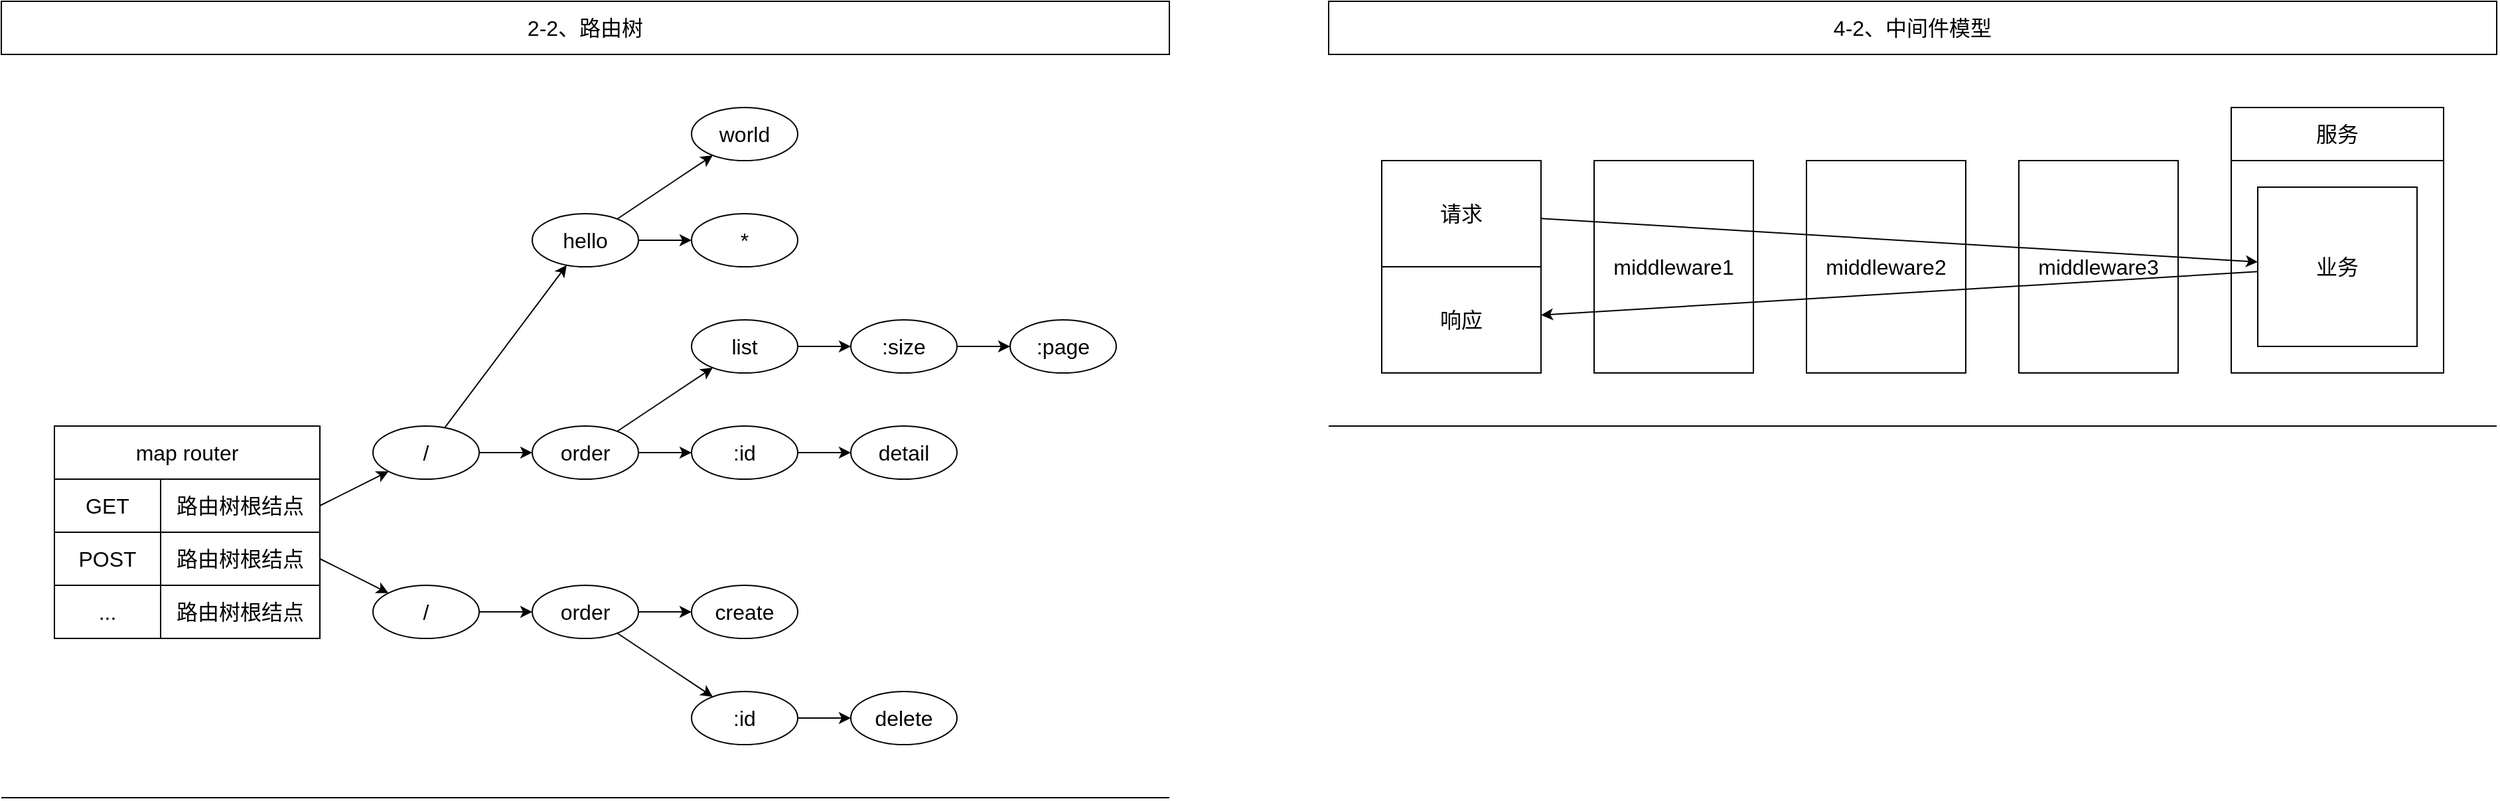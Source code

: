 <mxfile version="17.4.2" type="device"><diagram id="J4UzBChr_bDsvdqqF0fG" name="第 1 页"><mxGraphModel dx="1408" dy="843" grid="1" gridSize="10" guides="0" tooltips="1" connect="1" arrows="0" fold="1" page="0" pageScale="1" pageWidth="827" pageHeight="1169" math="0" shadow="0"><root><mxCell id="0"/><mxCell id="1" parent="0"/><mxCell id="VWuHv6O31881oH3SbBGd-12" value="" style="rounded=0;whiteSpace=wrap;html=1;fontSize=16;fontColor=default;strokeColor=default;fillColor=none;" vertex="1" parent="1"><mxGeometry x="1680" y="120" width="160" height="160" as="geometry"/></mxCell><mxCell id="hXRg7SZbFSNFJxO8PYTw-3" value="map router" style="rounded=0;whiteSpace=wrap;html=1;fontSize=16;fontColor=default;strokeColor=default;" parent="1" vertex="1"><mxGeometry x="40" y="320" width="200" height="40" as="geometry"/></mxCell><mxCell id="hXRg7SZbFSNFJxO8PYTw-4" value="GET" style="rounded=0;whiteSpace=wrap;html=1;fontSize=16;fontColor=default;strokeColor=default;" parent="1" vertex="1"><mxGeometry x="40" y="360" width="80" height="40" as="geometry"/></mxCell><mxCell id="hXRg7SZbFSNFJxO8PYTw-5" value="路由树根结点" style="rounded=0;whiteSpace=wrap;html=1;fontSize=16;fontColor=default;strokeColor=default;" parent="1" vertex="1"><mxGeometry x="120" y="360" width="120" height="40" as="geometry"/></mxCell><mxCell id="hXRg7SZbFSNFJxO8PYTw-6" value="POST" style="rounded=0;whiteSpace=wrap;html=1;fontSize=16;fontColor=default;strokeColor=default;" parent="1" vertex="1"><mxGeometry x="40" y="400" width="80" height="40" as="geometry"/></mxCell><mxCell id="hXRg7SZbFSNFJxO8PYTw-7" value="路由树根结点" style="rounded=0;whiteSpace=wrap;html=1;fontSize=16;fontColor=default;strokeColor=default;" parent="1" vertex="1"><mxGeometry x="120" y="400" width="120" height="40" as="geometry"/></mxCell><mxCell id="hXRg7SZbFSNFJxO8PYTw-8" value="..." style="rounded=0;whiteSpace=wrap;html=1;fontSize=16;fontColor=default;strokeColor=default;" parent="1" vertex="1"><mxGeometry x="40" y="440" width="80" height="40" as="geometry"/></mxCell><mxCell id="hXRg7SZbFSNFJxO8PYTw-9" value="路由树根结点" style="rounded=0;whiteSpace=wrap;html=1;fontSize=16;fontColor=default;strokeColor=default;" parent="1" vertex="1"><mxGeometry x="120" y="440" width="120" height="40" as="geometry"/></mxCell><mxCell id="hXRg7SZbFSNFJxO8PYTw-10" value="&#10;&#10;&lt;span style=&quot;font-family: helvetica; font-size: 16px; font-style: normal; font-weight: 400; letter-spacing: normal; text-align: center; text-indent: 0px; text-transform: none; word-spacing: 0px; background-color: rgb(248, 249, 250); display: inline; float: none;&quot;&gt;/&lt;/span&gt;&#10;&#10;" style="ellipse;whiteSpace=wrap;html=1;fontSize=16;fontColor=default;strokeColor=default;" parent="1" vertex="1"><mxGeometry x="280" y="320" width="80" height="40" as="geometry"/></mxCell><mxCell id="hXRg7SZbFSNFJxO8PYTw-11" value="hello" style="ellipse;whiteSpace=wrap;html=1;fontSize=16;fontColor=default;strokeColor=default;" parent="1" vertex="1"><mxGeometry x="400" y="160" width="80" height="40" as="geometry"/></mxCell><mxCell id="hXRg7SZbFSNFJxO8PYTw-12" value="world" style="ellipse;whiteSpace=wrap;html=1;fontSize=16;fontColor=default;strokeColor=default;" parent="1" vertex="1"><mxGeometry x="520" y="80" width="80" height="40" as="geometry"/></mxCell><mxCell id="hXRg7SZbFSNFJxO8PYTw-13" value="*" style="ellipse;whiteSpace=wrap;html=1;fontSize=16;fontColor=default;strokeColor=default;" parent="1" vertex="1"><mxGeometry x="520" y="160" width="80" height="40" as="geometry"/></mxCell><mxCell id="hXRg7SZbFSNFJxO8PYTw-14" value="order" style="ellipse;whiteSpace=wrap;html=1;fontSize=16;fontColor=default;strokeColor=default;" parent="1" vertex="1"><mxGeometry x="400" y="320" width="80" height="40" as="geometry"/></mxCell><mxCell id="hXRg7SZbFSNFJxO8PYTw-15" value="list" style="ellipse;whiteSpace=wrap;html=1;fontSize=16;fontColor=default;strokeColor=default;" parent="1" vertex="1"><mxGeometry x="520" y="240" width="80" height="40" as="geometry"/></mxCell><mxCell id="hXRg7SZbFSNFJxO8PYTw-16" value=":size" style="ellipse;whiteSpace=wrap;html=1;fontSize=16;fontColor=default;strokeColor=default;" parent="1" vertex="1"><mxGeometry x="640" y="240" width="80" height="40" as="geometry"/></mxCell><mxCell id="hXRg7SZbFSNFJxO8PYTw-17" value=":page" style="ellipse;whiteSpace=wrap;html=1;fontSize=16;fontColor=default;strokeColor=default;" parent="1" vertex="1"><mxGeometry x="760" y="240" width="80" height="40" as="geometry"/></mxCell><mxCell id="hXRg7SZbFSNFJxO8PYTw-18" value=":id" style="ellipse;whiteSpace=wrap;html=1;fontSize=16;fontColor=default;strokeColor=default;" parent="1" vertex="1"><mxGeometry x="520" y="320" width="80" height="40" as="geometry"/></mxCell><mxCell id="hXRg7SZbFSNFJxO8PYTw-19" value="create" style="ellipse;whiteSpace=wrap;html=1;fontSize=16;fontColor=default;strokeColor=default;" parent="1" vertex="1"><mxGeometry x="520" y="440" width="80" height="40" as="geometry"/></mxCell><mxCell id="hXRg7SZbFSNFJxO8PYTw-20" value=":id" style="ellipse;whiteSpace=wrap;html=1;fontSize=16;fontColor=default;strokeColor=default;" parent="1" vertex="1"><mxGeometry x="520" y="520" width="80" height="40" as="geometry"/></mxCell><mxCell id="hXRg7SZbFSNFJxO8PYTw-21" value="order" style="ellipse;whiteSpace=wrap;html=1;fontSize=16;fontColor=default;strokeColor=default;" parent="1" vertex="1"><mxGeometry x="400" y="440" width="80" height="40" as="geometry"/></mxCell><mxCell id="hXRg7SZbFSNFJxO8PYTw-22" value="" style="endArrow=classic;html=1;rounded=0;fontSize=16;fontColor=default;strokeColor=default;" parent="1" source="hXRg7SZbFSNFJxO8PYTw-21" target="hXRg7SZbFSNFJxO8PYTw-19" edge="1"><mxGeometry width="50" height="50" relative="1" as="geometry"><mxPoint x="510" y="230" as="sourcePoint"/><mxPoint x="560" y="180" as="targetPoint"/></mxGeometry></mxCell><mxCell id="hXRg7SZbFSNFJxO8PYTw-23" value="" style="endArrow=classic;html=1;rounded=0;fontSize=16;fontColor=default;strokeColor=default;" parent="1" source="hXRg7SZbFSNFJxO8PYTw-21" target="hXRg7SZbFSNFJxO8PYTw-20" edge="1"><mxGeometry width="50" height="50" relative="1" as="geometry"><mxPoint x="488.546" y="454.657" as="sourcePoint"/><mxPoint x="551.539" y="445.494" as="targetPoint"/></mxGeometry></mxCell><mxCell id="hXRg7SZbFSNFJxO8PYTw-26" value="" style="endArrow=classic;html=1;rounded=0;exitX=1;exitY=0.5;exitDx=0;exitDy=0;fontSize=16;fontColor=default;strokeColor=default;" parent="1" source="hXRg7SZbFSNFJxO8PYTw-5" target="hXRg7SZbFSNFJxO8PYTw-10" edge="1"><mxGeometry width="50" height="50" relative="1" as="geometry"><mxPoint x="320" y="420" as="sourcePoint"/><mxPoint x="312.989" y="420.004" as="targetPoint"/></mxGeometry></mxCell><mxCell id="hXRg7SZbFSNFJxO8PYTw-29" value="" style="endArrow=classic;html=1;rounded=0;fontSize=16;fontColor=default;strokeColor=default;" parent="1" source="hXRg7SZbFSNFJxO8PYTw-10" target="hXRg7SZbFSNFJxO8PYTw-11" edge="1"><mxGeometry width="50" height="50" relative="1" as="geometry"><mxPoint x="488.546" y="694.657" as="sourcePoint"/><mxPoint x="551.539" y="685.494" as="targetPoint"/></mxGeometry></mxCell><mxCell id="hXRg7SZbFSNFJxO8PYTw-30" value="" style="endArrow=classic;html=1;rounded=0;fontSize=16;fontColor=default;strokeColor=default;" parent="1" source="hXRg7SZbFSNFJxO8PYTw-10" target="hXRg7SZbFSNFJxO8PYTw-14" edge="1"><mxGeometry width="50" height="50" relative="1" as="geometry"><mxPoint x="347.889" y="452.111" as="sourcePoint"/><mxPoint x="460" y="470" as="targetPoint"/></mxGeometry></mxCell><mxCell id="hXRg7SZbFSNFJxO8PYTw-31" value="" style="endArrow=classic;html=1;rounded=0;fontSize=16;fontColor=default;strokeColor=default;" parent="1" source="hXRg7SZbFSNFJxO8PYTw-14" target="hXRg7SZbFSNFJxO8PYTw-15" edge="1"><mxGeometry width="50" height="50" relative="1" as="geometry"><mxPoint x="319.437" y="323.541" as="sourcePoint"/><mxPoint x="390.608" y="356.434" as="targetPoint"/></mxGeometry></mxCell><mxCell id="hXRg7SZbFSNFJxO8PYTw-32" value="" style="endArrow=classic;html=1;rounded=0;fontSize=16;fontColor=default;strokeColor=default;" parent="1" source="hXRg7SZbFSNFJxO8PYTw-14" target="hXRg7SZbFSNFJxO8PYTw-18" edge="1"><mxGeometry width="50" height="50" relative="1" as="geometry"><mxPoint x="458.231" y="375.882" as="sourcePoint"/><mxPoint x="511.769" y="384.118" as="targetPoint"/></mxGeometry></mxCell><mxCell id="hXRg7SZbFSNFJxO8PYTw-33" value="" style="endArrow=classic;html=1;rounded=0;fontSize=16;fontColor=default;strokeColor=default;" parent="1" source="hXRg7SZbFSNFJxO8PYTw-15" target="hXRg7SZbFSNFJxO8PYTw-16" edge="1"><mxGeometry width="50" height="50" relative="1" as="geometry"><mxPoint x="405.224" y="305.522" as="sourcePoint"/><mxPoint x="484.776" y="354.478" as="targetPoint"/></mxGeometry></mxCell><mxCell id="hXRg7SZbFSNFJxO8PYTw-34" value="" style="endArrow=classic;html=1;rounded=0;fontSize=16;fontColor=default;strokeColor=default;" parent="1" source="hXRg7SZbFSNFJxO8PYTw-16" target="hXRg7SZbFSNFJxO8PYTw-17" edge="1"><mxGeometry width="50" height="50" relative="1" as="geometry"><mxPoint x="550" y="310" as="sourcePoint"/><mxPoint x="600" y="310" as="targetPoint"/></mxGeometry></mxCell><mxCell id="hXRg7SZbFSNFJxO8PYTw-35" value="" style="endArrow=classic;html=1;rounded=0;fontSize=16;fontColor=default;strokeColor=default;" parent="1" source="hXRg7SZbFSNFJxO8PYTw-11" target="hXRg7SZbFSNFJxO8PYTw-12" edge="1"><mxGeometry width="50" height="50" relative="1" as="geometry"><mxPoint x="347.889" y="292.111" as="sourcePoint"/><mxPoint x="392.111" y="247.889" as="targetPoint"/></mxGeometry></mxCell><mxCell id="hXRg7SZbFSNFJxO8PYTw-36" value="" style="endArrow=classic;html=1;rounded=0;fontSize=16;fontColor=default;strokeColor=default;" parent="1" source="hXRg7SZbFSNFJxO8PYTw-11" target="hXRg7SZbFSNFJxO8PYTw-13" edge="1"><mxGeometry width="50" height="50" relative="1" as="geometry"><mxPoint x="445.777" y="221.056" as="sourcePoint"/><mxPoint x="530" y="240" as="targetPoint"/></mxGeometry></mxCell><mxCell id="hXRg7SZbFSNFJxO8PYTw-37" value="detail" style="ellipse;whiteSpace=wrap;html=1;fontSize=16;fontColor=default;strokeColor=default;" parent="1" vertex="1"><mxGeometry x="640" y="320" width="80" height="40" as="geometry"/></mxCell><mxCell id="hXRg7SZbFSNFJxO8PYTw-38" value="" style="endArrow=classic;html=1;rounded=0;fontSize=16;fontColor=default;strokeColor=default;" parent="1" source="hXRg7SZbFSNFJxO8PYTw-18" target="hXRg7SZbFSNFJxO8PYTw-37" edge="1"><mxGeometry width="50" height="50" relative="1" as="geometry"><mxPoint x="550" y="310" as="sourcePoint"/><mxPoint x="600" y="310" as="targetPoint"/></mxGeometry></mxCell><mxCell id="hXRg7SZbFSNFJxO8PYTw-39" value="" style="endArrow=classic;html=1;rounded=0;fontSize=16;fontColor=default;strokeColor=default;" parent="1" source="hXRg7SZbFSNFJxO8PYTw-40" target="hXRg7SZbFSNFJxO8PYTw-21" edge="1"><mxGeometry width="50" height="50" relative="1" as="geometry"><mxPoint x="400" y="320" as="sourcePoint"/><mxPoint x="604.776" y="354.478" as="targetPoint"/></mxGeometry></mxCell><mxCell id="hXRg7SZbFSNFJxO8PYTw-40" value="&#10;&#10;&lt;span style=&quot;font-family: helvetica; font-size: 16px; font-style: normal; font-weight: 400; letter-spacing: normal; text-align: center; text-indent: 0px; text-transform: none; word-spacing: 0px; background-color: rgb(248, 249, 250); display: inline; float: none;&quot;&gt;/&lt;/span&gt;&#10;&#10;" style="ellipse;whiteSpace=wrap;html=1;fontSize=16;fontColor=default;strokeColor=default;" parent="1" vertex="1"><mxGeometry x="280" y="440" width="80" height="40" as="geometry"/></mxCell><mxCell id="hXRg7SZbFSNFJxO8PYTw-41" value="" style="endArrow=classic;html=1;rounded=0;exitX=1;exitY=0.5;exitDx=0;exitDy=0;fontSize=16;fontColor=default;strokeColor=default;" parent="1" source="hXRg7SZbFSNFJxO8PYTw-7" target="hXRg7SZbFSNFJxO8PYTw-40" edge="1"><mxGeometry width="50" height="50" relative="1" as="geometry"><mxPoint x="250" y="390" as="sourcePoint"/><mxPoint x="330" y="390" as="targetPoint"/></mxGeometry></mxCell><mxCell id="hXRg7SZbFSNFJxO8PYTw-42" value="delete" style="ellipse;whiteSpace=wrap;html=1;fontSize=16;fontColor=default;strokeColor=default;" parent="1" vertex="1"><mxGeometry x="640" y="520" width="80" height="40" as="geometry"/></mxCell><mxCell id="hXRg7SZbFSNFJxO8PYTw-43" value="" style="endArrow=classic;html=1;rounded=0;fontSize=16;fontColor=default;strokeColor=default;" parent="1" source="hXRg7SZbFSNFJxO8PYTw-20" target="hXRg7SZbFSNFJxO8PYTw-42" edge="1"><mxGeometry width="50" height="50" relative="1" as="geometry"><mxPoint x="448.546" y="494.657" as="sourcePoint"/><mxPoint x="511.539" y="485.494" as="targetPoint"/></mxGeometry></mxCell><mxCell id="VWuHv6O31881oH3SbBGd-1" value="2-2、路由树" style="rounded=0;whiteSpace=wrap;html=1;fontSize=16;fontColor=default;strokeColor=default;" vertex="1" parent="1"><mxGeometry width="880" height="40" as="geometry"/></mxCell><mxCell id="VWuHv6O31881oH3SbBGd-3" value="" style="endArrow=none;html=1;rounded=0;fontSize=16;fontColor=default;strokeColor=default;" edge="1" parent="1"><mxGeometry width="50" height="50" relative="1" as="geometry"><mxPoint y="600" as="sourcePoint"/><mxPoint x="880" y="600" as="targetPoint"/><Array as="points"><mxPoint y="600"/></Array></mxGeometry></mxCell><mxCell id="VWuHv6O31881oH3SbBGd-4" value="4-2、中间件模型" style="rounded=0;whiteSpace=wrap;html=1;fontSize=16;fontColor=default;strokeColor=default;" vertex="1" parent="1"><mxGeometry x="1000" width="880" height="40" as="geometry"/></mxCell><mxCell id="VWuHv6O31881oH3SbBGd-5" value="middleware1" style="rounded=0;whiteSpace=wrap;html=1;fontSize=16;fontColor=default;strokeColor=default;fillColor=none;" vertex="1" parent="1"><mxGeometry x="1200" y="120" width="120" height="160" as="geometry"/></mxCell><mxCell id="VWuHv6O31881oH3SbBGd-6" value="middleware2" style="rounded=0;whiteSpace=wrap;html=1;fontSize=16;fontColor=default;strokeColor=default;fillColor=none;" vertex="1" parent="1"><mxGeometry x="1360" y="120" width="120" height="160" as="geometry"/></mxCell><mxCell id="VWuHv6O31881oH3SbBGd-7" value="middleware3" style="rounded=0;whiteSpace=wrap;html=1;fontSize=16;fontColor=default;strokeColor=default;fillColor=none;" vertex="1" parent="1"><mxGeometry x="1520" y="120" width="120" height="160" as="geometry"/></mxCell><mxCell id="VWuHv6O31881oH3SbBGd-8" value="请求" style="rounded=0;whiteSpace=wrap;html=1;fontSize=16;fontColor=default;strokeColor=default;fillColor=none;" vertex="1" parent="1"><mxGeometry x="1040" y="120" width="120" height="80" as="geometry"/></mxCell><mxCell id="VWuHv6O31881oH3SbBGd-9" value="响应" style="rounded=0;whiteSpace=wrap;html=1;fontSize=16;fontColor=default;strokeColor=default;fillColor=none;" vertex="1" parent="1"><mxGeometry x="1040" y="200" width="120" height="80" as="geometry"/></mxCell><mxCell id="VWuHv6O31881oH3SbBGd-11" value="服务" style="rounded=0;whiteSpace=wrap;html=1;fontSize=16;fontColor=default;strokeColor=default;fillColor=none;" vertex="1" parent="1"><mxGeometry x="1680" y="80" width="160" height="40" as="geometry"/></mxCell><mxCell id="VWuHv6O31881oH3SbBGd-13" value="" style="endArrow=classic;html=1;rounded=0;fontSize=16;fontColor=default;strokeColor=default;" edge="1" parent="1" source="VWuHv6O31881oH3SbBGd-8" target="VWuHv6O31881oH3SbBGd-10"><mxGeometry width="50" height="50" relative="1" as="geometry"><mxPoint x="1400" y="200" as="sourcePoint"/><mxPoint x="1660" y="210" as="targetPoint"/></mxGeometry></mxCell><mxCell id="VWuHv6O31881oH3SbBGd-10" value="业务" style="rounded=0;whiteSpace=wrap;html=1;fontSize=16;fontColor=default;strokeColor=default;fillColor=none;" vertex="1" parent="1"><mxGeometry x="1700" y="140" width="120" height="120" as="geometry"/></mxCell><mxCell id="VWuHv6O31881oH3SbBGd-14" value="" style="endArrow=classic;html=1;rounded=0;fontSize=16;fontColor=default;strokeColor=default;" edge="1" parent="1" source="VWuHv6O31881oH3SbBGd-10" target="VWuHv6O31881oH3SbBGd-9"><mxGeometry width="50" height="50" relative="1" as="geometry"><mxPoint x="1170" y="170" as="sourcePoint"/><mxPoint x="1710" y="224" as="targetPoint"/></mxGeometry></mxCell><mxCell id="VWuHv6O31881oH3SbBGd-15" value="" style="endArrow=none;html=1;rounded=0;fontSize=16;fontColor=default;strokeColor=default;" edge="1" parent="1"><mxGeometry width="50" height="50" relative="1" as="geometry"><mxPoint x="1000" y="320" as="sourcePoint"/><mxPoint x="1880" y="320" as="targetPoint"/><Array as="points"><mxPoint x="1000" y="320"/></Array></mxGeometry></mxCell></root></mxGraphModel></diagram></mxfile>